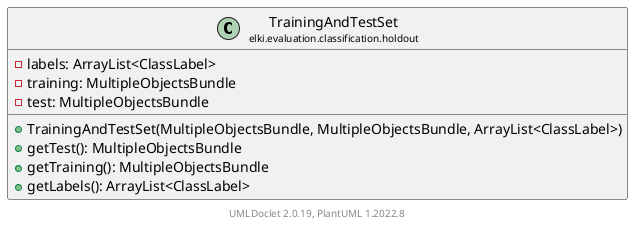 @startuml
    remove .*\.(Instance|Par|Parameterizer|Factory)$
    set namespaceSeparator none
    hide empty fields
    hide empty methods

    class "<size:14>TrainingAndTestSet\n<size:10>elki.evaluation.classification.holdout" as elki.evaluation.classification.holdout.TrainingAndTestSet [[TrainingAndTestSet.html]] {
        -labels: ArrayList<ClassLabel>
        -training: MultipleObjectsBundle
        -test: MultipleObjectsBundle
        +TrainingAndTestSet(MultipleObjectsBundle, MultipleObjectsBundle, ArrayList<ClassLabel>)
        +getTest(): MultipleObjectsBundle
        +getTraining(): MultipleObjectsBundle
        +getLabels(): ArrayList<ClassLabel>
    }

    center footer UMLDoclet 2.0.19, PlantUML 1.2022.8
@enduml
